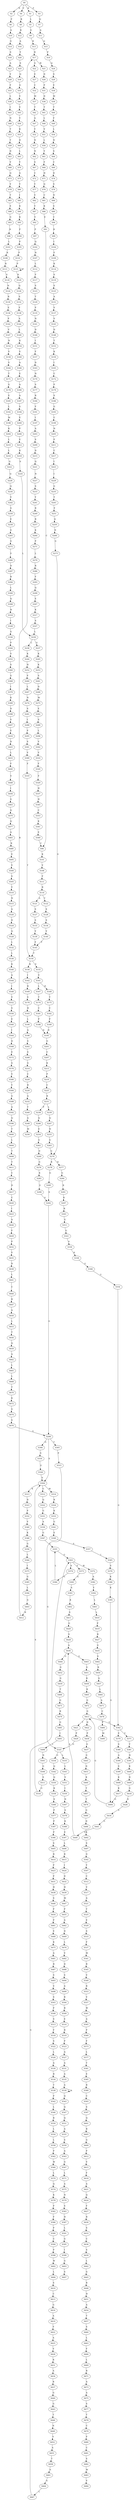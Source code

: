 strict digraph  {
	S0 -> S1 [ label = K ];
	S0 -> S2 [ label = N ];
	S0 -> S3 [ label = P ];
	S0 -> S4 [ label = V ];
	S1 -> S5 [ label = L ];
	S2 -> S6 [ label = F ];
	S3 -> S7 [ label = Q ];
	S4 -> S8 [ label = K ];
	S5 -> S9 [ label = G ];
	S6 -> S10 [ label = A ];
	S7 -> S11 [ label = A ];
	S8 -> S12 [ label = K ];
	S9 -> S13 [ label = R ];
	S10 -> S14 [ label = G ];
	S11 -> S15 [ label = Q ];
	S12 -> S16 [ label = A ];
	S13 -> S17 [ label = R ];
	S14 -> S18 [ label = S ];
	S15 -> S19 [ label = P ];
	S16 -> S20 [ label = Y ];
	S17 -> S21 [ label = W ];
	S17 -> S22 [ label = G ];
	S18 -> S23 [ label = A ];
	S19 -> S24 [ label = Q ];
	S20 -> S25 [ label = S ];
	S21 -> S26 [ label = D ];
	S22 -> S27 [ label = E ];
	S23 -> S28 [ label = V ];
	S24 -> S29 [ label = S ];
	S25 -> S30 [ label = Q ];
	S26 -> S31 [ label = P ];
	S27 -> S32 [ label = C ];
	S28 -> S33 [ label = F ];
	S29 -> S34 [ label = E ];
	S30 -> S35 [ label = G ];
	S31 -> S36 [ label = D ];
	S32 -> S37 [ label = M ];
	S33 -> S38 [ label = L ];
	S34 -> S39 [ label = M ];
	S35 -> S40 [ label = V ];
	S36 -> S41 [ label = T ];
	S37 -> S42 [ label = T ];
	S38 -> S43 [ label = I ];
	S39 -> S44 [ label = T ];
	S40 -> S45 [ label = V ];
	S41 -> S46 [ label = L ];
	S42 -> S47 [ label = A ];
	S43 -> S48 [ label = N ];
	S44 -> S49 [ label = F ];
	S45 -> S50 [ label = Y ];
	S46 -> S51 [ label = V ];
	S47 -> S52 [ label = Y ];
	S48 -> S53 [ label = T ];
	S49 -> S54 [ label = L ];
	S50 -> S55 [ label = K ];
	S51 -> S56 [ label = L ];
	S52 -> S57 [ label = N ];
	S53 -> S58 [ label = T ];
	S54 -> S59 [ label = N ];
	S55 -> S60 [ label = D ];
	S56 -> S61 [ label = Y ];
	S57 -> S62 [ label = N ];
	S58 -> S63 [ label = D ];
	S59 -> S64 [ label = S ];
	S60 -> S65 [ label = L ];
	S61 -> S66 [ label = F ];
	S62 -> S67 [ label = S ];
	S63 -> S68 [ label = V ];
	S64 -> S69 [ label = C ];
	S65 -> S70 [ label = Y ];
	S66 -> S71 [ label = H ];
	S67 -> S72 [ label = C ];
	S68 -> S73 [ label = Q ];
	S69 -> S74 [ label = D ];
	S70 -> S75 [ label = A ];
	S71 -> S76 [ label = Q ];
	S72 -> S77 [ label = Y ];
	S73 -> S78 [ label = V ];
	S74 -> S79 [ label = S ];
	S75 -> S80 [ label = Y ];
	S76 -> S81 [ label = C ];
	S77 -> S82 [ label = V ];
	S78 -> S83 [ label = T ];
	S79 -> S84 [ label = N ];
	S80 -> S85 [ label = I ];
	S81 -> S86 [ label = K ];
	S82 -> S87 [ label = Y ];
	S83 -> S88 [ label = E ];
	S84 -> S89 [ label = S ];
	S85 -> S90 [ label = K ];
	S86 -> S91 [ label = E ];
	S87 -> S92 [ label = V ];
	S88 -> S93 [ label = G ];
	S89 -> S94 [ label = C ];
	S90 -> S95 [ label = K ];
	S91 -> S96 [ label = C ];
	S92 -> S97 [ label = P ];
	S93 -> S98 [ label = R ];
	S94 -> S99 [ label = R ];
	S95 -> S100 [ label = P ];
	S96 -> S101 [ label = K ];
	S97 -> S102 [ label = Q ];
	S98 -> S103 [ label = L ];
	S99 -> S104 [ label = I ];
	S100 -> S105 [ label = P ];
	S101 -> S106 [ label = V ];
	S102 -> S107 [ label = N ];
	S103 -> S108 [ label = K ];
	S104 -> S109 [ label = F ];
	S105 -> S110 [ label = P ];
	S106 -> S111 [ label = F ];
	S107 -> S112 [ label = L ];
	S108 -> S113 [ label = R ];
	S109 -> S114 [ label = K ];
	S110 -> S115 [ label = P ];
	S111 -> S116 [ label = R ];
	S112 -> S117 [ label = F ];
	S113 -> S118 [ label = S ];
	S114 -> S119 [ label = S ];
	S115 -> S120 [ label = K ];
	S115 -> S115 [ label = P ];
	S116 -> S121 [ label = A ];
	S116 -> S122 [ label = T ];
	S117 -> S123 [ label = S ];
	S118 -> S124 [ label = N ];
	S119 -> S125 [ label = S ];
	S120 -> S126 [ label = Q ];
	S121 -> S127 [ label = S ];
	S122 -> S128 [ label = S ];
	S123 -> S129 [ label = T ];
	S124 -> S130 [ label = R ];
	S125 -> S131 [ label = A ];
	S126 -> S132 [ label = S ];
	S127 -> S133 [ label = S ];
	S128 -> S134 [ label = S ];
	S129 -> S135 [ label = P ];
	S130 -> S136 [ label = E ];
	S131 -> S137 [ label = V ];
	S132 -> S138 [ label = F ];
	S133 -> S139 [ label = V ];
	S134 -> S140 [ label = V ];
	S135 -> S141 [ label = N ];
	S136 -> S142 [ label = P ];
	S137 -> S143 [ label = V ];
	S138 -> S144 [ label = A ];
	S139 -> S145 [ label = F ];
	S140 -> S145 [ label = F ];
	S141 -> S146 [ label = D ];
	S142 -> S147 [ label = V ];
	S143 -> S148 [ label = D ];
	S144 -> S149 [ label = L ];
	S145 -> S150 [ label = T ];
	S146 -> S151 [ label = I ];
	S147 -> S152 [ label = N ];
	S148 -> S153 [ label = T ];
	S149 -> S154 [ label = K ];
	S150 -> S155 [ label = E ];
	S150 -> S156 [ label = K ];
	S151 -> S157 [ label = F ];
	S152 -> S158 [ label = V ];
	S153 -> S159 [ label = K ];
	S154 -> S160 [ label = V ];
	S155 -> S161 [ label = V ];
	S156 -> S162 [ label = I ];
	S157 -> S163 [ label = D ];
	S158 -> S164 [ label = V ];
	S159 -> S165 [ label = I ];
	S160 -> S166 [ label = A ];
	S161 -> S167 [ label = L ];
	S161 -> S168 [ label = H ];
	S162 -> S169 [ label = R ];
	S163 -> S170 [ label = N ];
	S164 -> S171 [ label = T ];
	S165 -> S172 [ label = C ];
	S166 -> S173 [ label = E ];
	S167 -> S174 [ label = T ];
	S168 -> S175 [ label = T ];
	S169 -> S176 [ label = S ];
	S170 -> S177 [ label = S ];
	S171 -> S178 [ label = G ];
	S172 -> S179 [ label = P ];
	S173 -> S180 [ label = A ];
	S174 -> S181 [ label = C ];
	S175 -> S182 [ label = C ];
	S176 -> S183 [ label = H ];
	S177 -> S184 [ label = R ];
	S178 -> S185 [ label = E ];
	S179 -> S186 [ label = S ];
	S180 -> S187 [ label = A ];
	S181 -> S188 [ label = P ];
	S182 -> S189 [ label = P ];
	S183 -> S190 [ label = L ];
	S184 -> S191 [ label = F ];
	S185 -> S192 [ label = L ];
	S186 -> S193 [ label = G ];
	S187 -> S194 [ label = S ];
	S188 -> S195 [ label = D ];
	S189 -> S195 [ label = D ];
	S190 -> S196 [ label = A ];
	S191 -> S197 [ label = I ];
	S192 -> S198 [ label = M ];
	S193 -> S199 [ label = C ];
	S194 -> S200 [ label = E ];
	S195 -> S201 [ label = G ];
	S196 -> S202 [ label = S ];
	S197 -> S203 [ label = A ];
	S198 -> S204 [ label = K ];
	S199 -> S205 [ label = N ];
	S200 -> S206 [ label = P ];
	S201 -> S207 [ label = C ];
	S202 -> S208 [ label = S ];
	S203 -> S209 [ label = S ];
	S204 -> S210 [ label = L ];
	S205 -> S211 [ label = P ];
	S206 -> S212 [ label = E ];
	S207 -> S213 [ label = K ];
	S208 -> S214 [ label = G ];
	S209 -> S215 [ label = D ];
	S210 -> S216 [ label = L ];
	S211 -> S217 [ label = C ];
	S212 -> S218 [ label = K ];
	S213 -> S219 [ label = P ];
	S214 -> S220 [ label = C ];
	S215 -> S221 [ label = Q ];
	S216 -> S222 [ label = G ];
	S217 -> S223 [ label = I ];
	S218 -> S224 [ label = S ];
	S219 -> S225 [ label = C ];
	S220 -> S226 [ label = R ];
	S221 -> S227 [ label = N ];
	S222 -> S228 [ label = Q ];
	S223 -> S229 [ label = I ];
	S224 -> S230 [ label = L ];
	S225 -> S231 [ label = R ];
	S226 -> S232 [ label = A ];
	S227 -> S233 [ label = S ];
	S228 -> S234 [ label = Q ];
	S229 -> S235 [ label = G ];
	S230 -> S236 [ label = L ];
	S230 -> S237 [ label = G ];
	S231 -> S238 [ label = P ];
	S231 -> S239 [ label = L ];
	S232 -> S240 [ label = T ];
	S233 -> S241 [ label = Y ];
	S234 -> S242 [ label = V ];
	S235 -> S243 [ label = T ];
	S236 -> S244 [ label = K ];
	S237 -> S245 [ label = K ];
	S238 -> S246 [ label = Q ];
	S239 -> S247 [ label = Q ];
	S240 -> S248 [ label = A ];
	S241 -> S249 [ label = R ];
	S242 -> S250 [ label = G ];
	S243 -> S251 [ label = F ];
	S244 -> S252 [ label = H ];
	S245 -> S253 [ label = K ];
	S246 -> S254 [ label = E ];
	S247 -> S255 [ label = N ];
	S248 -> S256 [ label = M ];
	S249 -> S257 [ label = R ];
	S250 -> S258 [ label = E ];
	S251 -> S259 [ label = Q ];
	S252 -> S260 [ label = P ];
	S253 -> S261 [ label = S ];
	S254 -> S262 [ label = G ];
	S255 -> S263 [ label = G ];
	S257 -> S264 [ label = K ];
	S258 -> S265 [ label = G ];
	S259 -> S266 [ label = N ];
	S260 -> S267 [ label = L ];
	S261 -> S268 [ label = D ];
	S262 -> S269 [ label = D ];
	S263 -> S270 [ label = G ];
	S264 -> S271 [ label = P ];
	S265 -> S272 [ label = G ];
	S266 -> S273 [ label = G ];
	S267 -> S274 [ label = N ];
	S268 -> S275 [ label = M ];
	S269 -> S276 [ label = G ];
	S270 -> S277 [ label = N ];
	S270 -> S278 [ label = K ];
	S271 -> S279 [ label = L ];
	S272 -> S280 [ label = V ];
	S273 -> S270 [ label = G ];
	S274 -> S281 [ label = S ];
	S275 -> S282 [ label = E ];
	S276 -> S283 [ label = K ];
	S277 -> S284 [ label = G ];
	S278 -> S285 [ label = G ];
	S279 -> S286 [ label = R ];
	S280 -> S287 [ label = D ];
	S281 -> S288 [ label = I ];
	S282 -> S289 [ label = S ];
	S283 -> S290 [ label = G ];
	S284 -> S291 [ label = R ];
	S285 -> S292 [ label = S ];
	S286 -> S293 [ label = F ];
	S287 -> S294 [ label = R ];
	S288 -> S295 [ label = P ];
	S289 -> S296 [ label = L ];
	S290 -> S292 [ label = S ];
	S291 -> S297 [ label = K ];
	S292 -> S298 [ label = G ];
	S293 -> S299 [ label = Q ];
	S294 -> S300 [ label = L ];
	S295 -> S301 [ label = S ];
	S296 -> S302 [ label = V ];
	S297 -> S303 [ label = R ];
	S298 -> S304 [ label = S ];
	S298 -> S305 [ label = T ];
	S298 -> S306 [ label = G ];
	S299 -> S307 [ label = E ];
	S300 -> S308 [ label = Q ];
	S301 -> S309 [ label = V ];
	S302 -> S310 [ label = V ];
	S303 -> S311 [ label = G ];
	S304 -> S312 [ label = G ];
	S304 -> S313 [ label = K ];
	S304 -> S314 [ label = M ];
	S305 -> S315 [ label = P ];
	S306 -> S316 [ label = S ];
	S307 -> S317 [ label = K ];
	S308 -> S318 [ label = H ];
	S309 -> S319 [ label = F ];
	S310 -> S320 [ label = F ];
	S311 -> S321 [ label = G ];
	S312 -> S322 [ label = Q ];
	S313 -> S323 [ label = D ];
	S314 -> S324 [ label = R ];
	S315 -> S325 [ label = G ];
	S316 -> S326 [ label = G ];
	S317 -> S327 [ label = S ];
	S318 -> S328 [ label = I ];
	S319 -> S150 [ label = T ];
	S320 -> S329 [ label = F ];
	S321 -> S330 [ label = S ];
	S322 -> S331 [ label = G ];
	S323 -> S332 [ label = P ];
	S324 -> S333 [ label = K ];
	S325 -> S334 [ label = G ];
	S325 -> S335 [ label = L ];
	S326 -> S304 [ label = S ];
	S327 -> S230 [ label = L ];
	S328 -> S336 [ label = G ];
	S329 -> S337 [ label = H ];
	S330 -> S338 [ label = K ];
	S331 -> S339 [ label = A ];
	S332 -> S340 [ label = V ];
	S333 -> S341 [ label = G ];
	S334 -> S342 [ label = Q ];
	S335 -> S343 [ label = L ];
	S336 -> S344 [ label = P ];
	S337 -> S345 [ label = H ];
	S338 -> S346 [ label = G ];
	S339 -> S347 [ label = G ];
	S340 -> S348 [ label = K ];
	S341 -> S349 [ label = E ];
	S342 -> S350 [ label = Q ];
	S343 -> S351 [ label = V ];
	S344 -> S352 [ label = V ];
	S345 -> S353 [ label = C ];
	S346 -> S354 [ label = G ];
	S347 -> S355 [ label = L ];
	S348 -> S356 [ label = G ];
	S349 -> S357 [ label = S ];
	S350 -> S358 [ label = K ];
	S351 -> S359 [ label = I ];
	S352 -> S360 [ label = S ];
	S353 -> S361 [ label = K ];
	S354 -> S362 [ label = G ];
	S355 -> S363 [ label = G ];
	S356 -> S364 [ label = L ];
	S357 -> S365 [ label = I ];
	S358 -> S366 [ label = S ];
	S359 -> S367 [ label = N ];
	S360 -> S368 [ label = G ];
	S361 -> S369 [ label = E ];
	S362 -> S370 [ label = E ];
	S362 -> S371 [ label = V ];
	S363 -> S372 [ label = W ];
	S363 -> S373 [ label = S ];
	S363 -> S374 [ label = A ];
	S364 -> S375 [ label = I ];
	S365 -> S376 [ label = S ];
	S366 -> S377 [ label = P ];
	S367 -> S378 [ label = S ];
	S368 -> S379 [ label = I ];
	S369 -> S96 [ label = C ];
	S370 -> S380 [ label = S ];
	S371 -> S381 [ label = T ];
	S372 -> S382 [ label = A ];
	S373 -> S383 [ label = G ];
	S374 -> S384 [ label = G ];
	S375 -> S385 [ label = G ];
	S376 -> S386 [ label = K ];
	S377 -> S387 [ label = P ];
	S378 -> S388 [ label = K ];
	S379 -> S389 [ label = K ];
	S380 -> S390 [ label = A ];
	S381 -> S391 [ label = N ];
	S382 -> S392 [ label = Y ];
	S383 -> S393 [ label = A ];
	S384 -> S355 [ label = L ];
	S385 -> S394 [ label = L ];
	S386 -> S395 [ label = K ];
	S387 -> S396 [ label = P ];
	S388 -> S397 [ label = E ];
	S389 -> S398 [ label = D ];
	S390 -> S399 [ label = S ];
	S391 -> S400 [ label = K ];
	S392 -> S401 [ label = L ];
	S393 -> S402 [ label = K ];
	S394 -> S403 [ label = G ];
	S395 -> S404 [ label = G ];
	S396 -> S405 [ label = S ];
	S397 -> S406 [ label = L ];
	S398 -> S407 [ label = V ];
	S399 -> S408 [ label = K ];
	S400 -> S409 [ label = D ];
	S401 -> S410 [ label = L ];
	S402 -> S411 [ label = S ];
	S403 -> S412 [ label = R ];
	S404 -> S413 [ label = G ];
	S405 -> S414 [ label = R ];
	S406 -> S415 [ label = R ];
	S407 -> S416 [ label = E ];
	S408 -> S417 [ label = K ];
	S409 -> S418 [ label = G ];
	S410 -> S419 [ label = P ];
	S411 -> S420 [ label = G ];
	S412 -> S17 [ label = R ];
	S413 -> S421 [ label = T ];
	S413 -> S362 [ label = G ];
	S413 -> S422 [ label = D ];
	S414 -> S423 [ label = P ];
	S415 -> S424 [ label = I ];
	S416 -> S425 [ label = D ];
	S417 -> S404 [ label = G ];
	S418 -> S426 [ label = S ];
	S419 -> S427 [ label = R ];
	S420 -> S428 [ label = S ];
	S421 -> S429 [ label = P ];
	S422 -> S430 [ label = P ];
	S423 -> S431 [ label = P ];
	S424 -> S432 [ label = D ];
	S425 -> S433 [ label = L ];
	S426 -> S434 [ label = S ];
	S427 -> S435 [ label = G ];
	S428 -> S436 [ label = A ];
	S429 -> S325 [ label = G ];
	S430 -> S437 [ label = G ];
	S431 -> S438 [ label = H ];
	S432 -> S439 [ label = H ];
	S433 -> S440 [ label = F ];
	S434 -> S441 [ label = G ];
	S435 -> S442 [ label = S ];
	S436 -> S443 [ label = S ];
	S436 -> S444 [ label = G ];
	S437 -> S445 [ label = G ];
	S438 -> S446 [ label = S ];
	S439 -> S447 [ label = M ];
	S440 -> S448 [ label = V ];
	S441 -> S449 [ label = S ];
	S442 -> S450 [ label = R ];
	S443 -> S451 [ label = G ];
	S444 -> S452 [ label = G ];
	S445 -> S453 [ label = D ];
	S446 -> S454 [ label = P ];
	S447 -> S455 [ label = P ];
	S448 -> S456 [ label = I ];
	S449 -> S436 [ label = A ];
	S450 -> S457 [ label = Q ];
	S451 -> S458 [ label = K ];
	S452 -> S459 [ label = G ];
	S453 -> S460 [ label = K ];
	S454 -> S461 [ label = P ];
	S455 -> S462 [ label = A ];
	S456 -> S463 [ label = G ];
	S457 -> S464 [ label = L ];
	S458 -> S465 [ label = K ];
	S459 -> S466 [ label = T ];
	S460 -> S467 [ label = T ];
	S461 -> S468 [ label = E ];
	S462 -> S469 [ label = D ];
	S463 -> S470 [ label = Q ];
	S464 -> S471 [ label = A ];
	S465 -> S472 [ label = G ];
	S466 -> S473 [ label = G ];
	S467 -> S474 [ label = T ];
	S468 -> S475 [ label = K ];
	S469 -> S476 [ label = L ];
	S470 -> S477 [ label = Q ];
	S471 -> S478 [ label = C ];
	S472 -> S413 [ label = G ];
	S473 -> S479 [ label = R ];
	S474 -> S480 [ label = G ];
	S475 -> S481 [ label = A ];
	S476 -> S482 [ label = V ];
	S477 -> S483 [ label = A ];
	S478 -> S484 [ label = P ];
	S479 -> S485 [ label = G ];
	S480 -> S486 [ label = D ];
	S481 -> S487 [ label = R ];
	S482 -> S488 [ label = D ];
	S483 -> S489 [ label = K ];
	S484 -> S490 [ label = M ];
	S485 -> S491 [ label = I ];
	S486 -> S492 [ label = K ];
	S487 -> S493 [ label = S ];
	S488 -> S494 [ label = S ];
	S489 -> S495 [ label = E ];
	S491 -> S496 [ label = L ];
	S492 -> S497 [ label = S ];
	S493 -> S498 [ label = V ];
	S494 -> S499 [ label = A ];
	S495 -> S500 [ label = V ];
	S496 -> S501 [ label = N ];
	S497 -> S502 [ label = G ];
	S498 -> S503 [ label = S ];
	S499 -> S504 [ label = R ];
	S500 -> S505 [ label = S ];
	S501 -> S506 [ label = G ];
	S502 -> S507 [ label = Y ];
	S503 -> S508 [ label = P ];
	S504 -> S509 [ label = R ];
	S505 -> S510 [ label = Y ];
	S506 -> S511 [ label = S ];
	S507 -> S512 [ label = C ];
	S508 -> S513 [ label = S ];
	S509 -> S514 [ label = E ];
	S510 -> S515 [ label = N ];
	S511 -> S516 [ label = G ];
	S512 -> S517 [ label = V ];
	S513 -> S518 [ label = F ];
	S514 -> S519 [ label = R ];
	S515 -> S520 [ label = A ];
	S516 -> S304 [ label = S ];
	S517 -> S521 [ label = A ];
	S518 -> S522 [ label = S ];
	S519 -> S523 [ label = P ];
	S520 -> S524 [ label = D ];
	S521 -> S525 [ label = T ];
	S522 -> S526 [ label = L ];
	S523 -> S527 [ label = A ];
	S524 -> S528 [ label = Q ];
	S525 -> S529 [ label = E ];
	S526 -> S530 [ label = A ];
	S527 -> S531 [ label = A ];
	S528 -> S532 [ label = L ];
	S529 -> S533 [ label = S ];
	S530 -> S534 [ label = R ];
	S531 -> S535 [ label = A ];
	S532 -> S536 [ label = L ];
	S533 -> S537 [ label = F ];
	S534 -> S538 [ label = T ];
	S535 -> S539 [ label = A ];
	S536 -> S540 [ label = K ];
	S537 -> S541 [ label = M ];
	S538 -> S542 [ label = P ];
	S539 -> S543 [ label = Q ];
	S539 -> S539 [ label = A ];
	S540 -> S544 [ label = A ];
	S541 -> S545 [ label = R ];
	S542 -> S546 [ label = L ];
	S543 -> S547 [ label = Q ];
	S544 -> S548 [ label = I ];
	S545 -> S549 [ label = V ];
	S546 -> S550 [ label = R ];
	S547 -> S551 [ label = Q ];
	S548 -> S552 [ label = V ];
	S549 -> S553 [ label = R ];
	S550 -> S554 [ label = L ];
	S551 -> S555 [ label = A ];
	S552 -> S556 [ label = S ];
	S553 -> S557 [ label = V ];
	S554 -> S558 [ label = L ];
	S555 -> S559 [ label = S ];
	S556 -> S560 [ label = E ];
	S557 -> S561 [ label = W ];
	S558 -> S562 [ label = P ];
	S559 -> S563 [ label = A ];
	S560 -> S564 [ label = I ];
	S561 -> S565 [ label = A ];
	S562 -> S566 [ label = W ];
	S563 -> S567 [ label = G ];
	S564 -> S568 [ label = D ];
	S565 -> S569 [ label = P ];
	S566 -> S570 [ label = L ];
	S567 -> S571 [ label = L ];
	S568 -> S572 [ label = E ];
	S569 -> S573 [ label = F ];
	S570 -> S574 [ label = Q ];
	S571 -> S575 [ label = A ];
	S572 -> S576 [ label = G ];
	S573 -> S577 [ label = L ];
	S574 -> S578 [ label = K ];
	S575 -> S579 [ label = N ];
	S576 -> S580 [ label = V ];
	S577 -> S581 [ label = T ];
	S578 -> S582 [ label = P ];
	S579 -> S583 [ label = S ];
	S580 -> S584 [ label = Y ];
	S581 -> S585 [ label = E ];
	S582 -> S586 [ label = F ];
	S583 -> S587 [ label = H ];
	S584 -> S588 [ label = G ];
	S585 -> S589 [ label = R ];
	S586 -> S590 [ label = P ];
	S587 -> S591 [ label = L ];
	S588 -> S592 [ label = A ];
	S589 -> S593 [ label = C ];
	S590 -> S594 [ label = C ];
	S591 -> S595 [ label = G ];
	S592 -> S596 [ label = Q ];
	S593 -> S597 [ label = S ];
	S594 -> S598 [ label = P ];
	S595 -> S599 [ label = I ];
	S596 -> S600 [ label = T ];
	S597 -> S601 [ label = Q ];
	S598 -> S602 [ label = W ];
	S599 -> S603 [ label = G ];
	S600 -> S604 [ label = L ];
	S601 -> S605 [ label = R ];
	S602 -> S606 [ label = L ];
	S603 -> S607 [ label = S ];
	S604 -> S608 [ label = T ];
	S605 -> S609 [ label = G ];
	S606 -> S610 [ label = S ];
	S608 -> S611 [ label = T ];
	S609 -> S612 [ label = P ];
	S610 -> S613 [ label = C ];
	S611 -> S614 [ label = C ];
	S612 -> S615 [ label = V ];
	S613 -> S616 [ label = G ];
	S614 -> S617 [ label = D ];
	S615 -> S618 [ label = F ];
	S616 -> S619 [ label = A ];
	S617 -> S620 [ label = C ];
	S618 -> S621 [ label = A ];
	S619 -> S622 [ label = F ];
	S620 -> S623 [ label = I ];
	S621 -> S624 [ label = Q ];
	S622 -> S625 [ label = A ];
	S623 -> S626 [ label = A ];
	S624 -> S627 [ label = F ];
	S625 -> S628 [ label = V ];
	S626 -> S629 [ label = F ];
	S627 -> S630 [ label = R ];
	S628 -> S631 [ label = R ];
	S629 -> S632 [ label = P ];
	S630 -> S633 [ label = S ];
	S631 -> S634 [ label = A ];
	S632 -> S635 [ label = V ];
	S633 -> S636 [ label = C ];
	S634 -> S637 [ label = R ];
	S635 -> S638 [ label = D ];
	S636 -> S639 [ label = S ];
	S637 -> S640 [ label = G ];
	S638 -> S641 [ label = L ];
	S639 -> S642 [ label = L ];
	S640 -> S643 [ label = G ];
	S641 -> S644 [ label = C ];
	S642 -> S645 [ label = G ];
	S643 -> S646 [ label = T ];
	S644 -> S647 [ label = R ];
	S645 -> S648 [ label = R ];
	S646 -> S649 [ label = N ];
	S647 -> S650 [ label = A ];
	S648 -> S651 [ label = H ];
	S649 -> S652 [ label = V ];
	S650 -> S653 [ label = L ];
	S651 -> S654 [ label = A ];
	S652 -> S655 [ label = A ];
	S653 -> S656 [ label = T ];
	S654 -> S657 [ label = T ];
	S655 -> S658 [ label = T ];
	S656 -> S659 [ label = Q ];
	S657 -> S660 [ label = S ];
	S658 -> S661 [ label = A ];
	S659 -> S662 [ label = A ];
	S660 -> S663 [ label = L ];
	S661 -> S664 [ label = G ];
	S662 -> S665 [ label = L ];
	S663 -> S666 [ label = F ];
	S664 -> S667 [ label = L ];
	S665 -> S668 [ label = L ];
	S666 -> S669 [ label = L ];
	S667 -> S363 [ label = G ];
	S668 -> S670 [ label = T ];
	S669 -> S671 [ label = R ];
	S670 -> S672 [ label = K ];
	S671 -> S673 [ label = A ];
	S672 -> S674 [ label = G ];
	S673 -> S675 [ label = A ];
	S674 -> S676 [ label = S ];
	S675 -> S677 [ label = S ];
	S676 -> S298 [ label = G ];
	S677 -> S678 [ label = T ];
	S678 -> S679 [ label = C ];
	S679 -> S680 [ label = P ];
	S680 -> S681 [ label = C ];
	S681 -> S682 [ label = S ];
	S682 -> S683 [ label = M ];
	S683 -> S684 [ label = V ];
}
